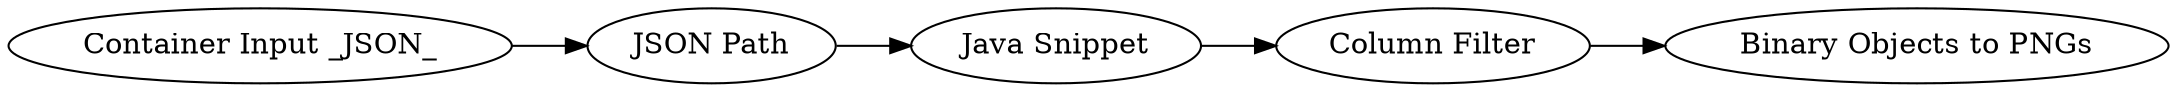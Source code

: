 digraph {
	8 -> 10
	4 -> 8
	3 -> 4
	10 -> 9
	9 [label="Binary Objects to PNGs"]
	4 [label="JSON Path"]
	8 [label="Java Snippet"]
	3 [label="Container Input _JSON_"]
	10 [label="Column Filter"]
	rankdir=LR
}
